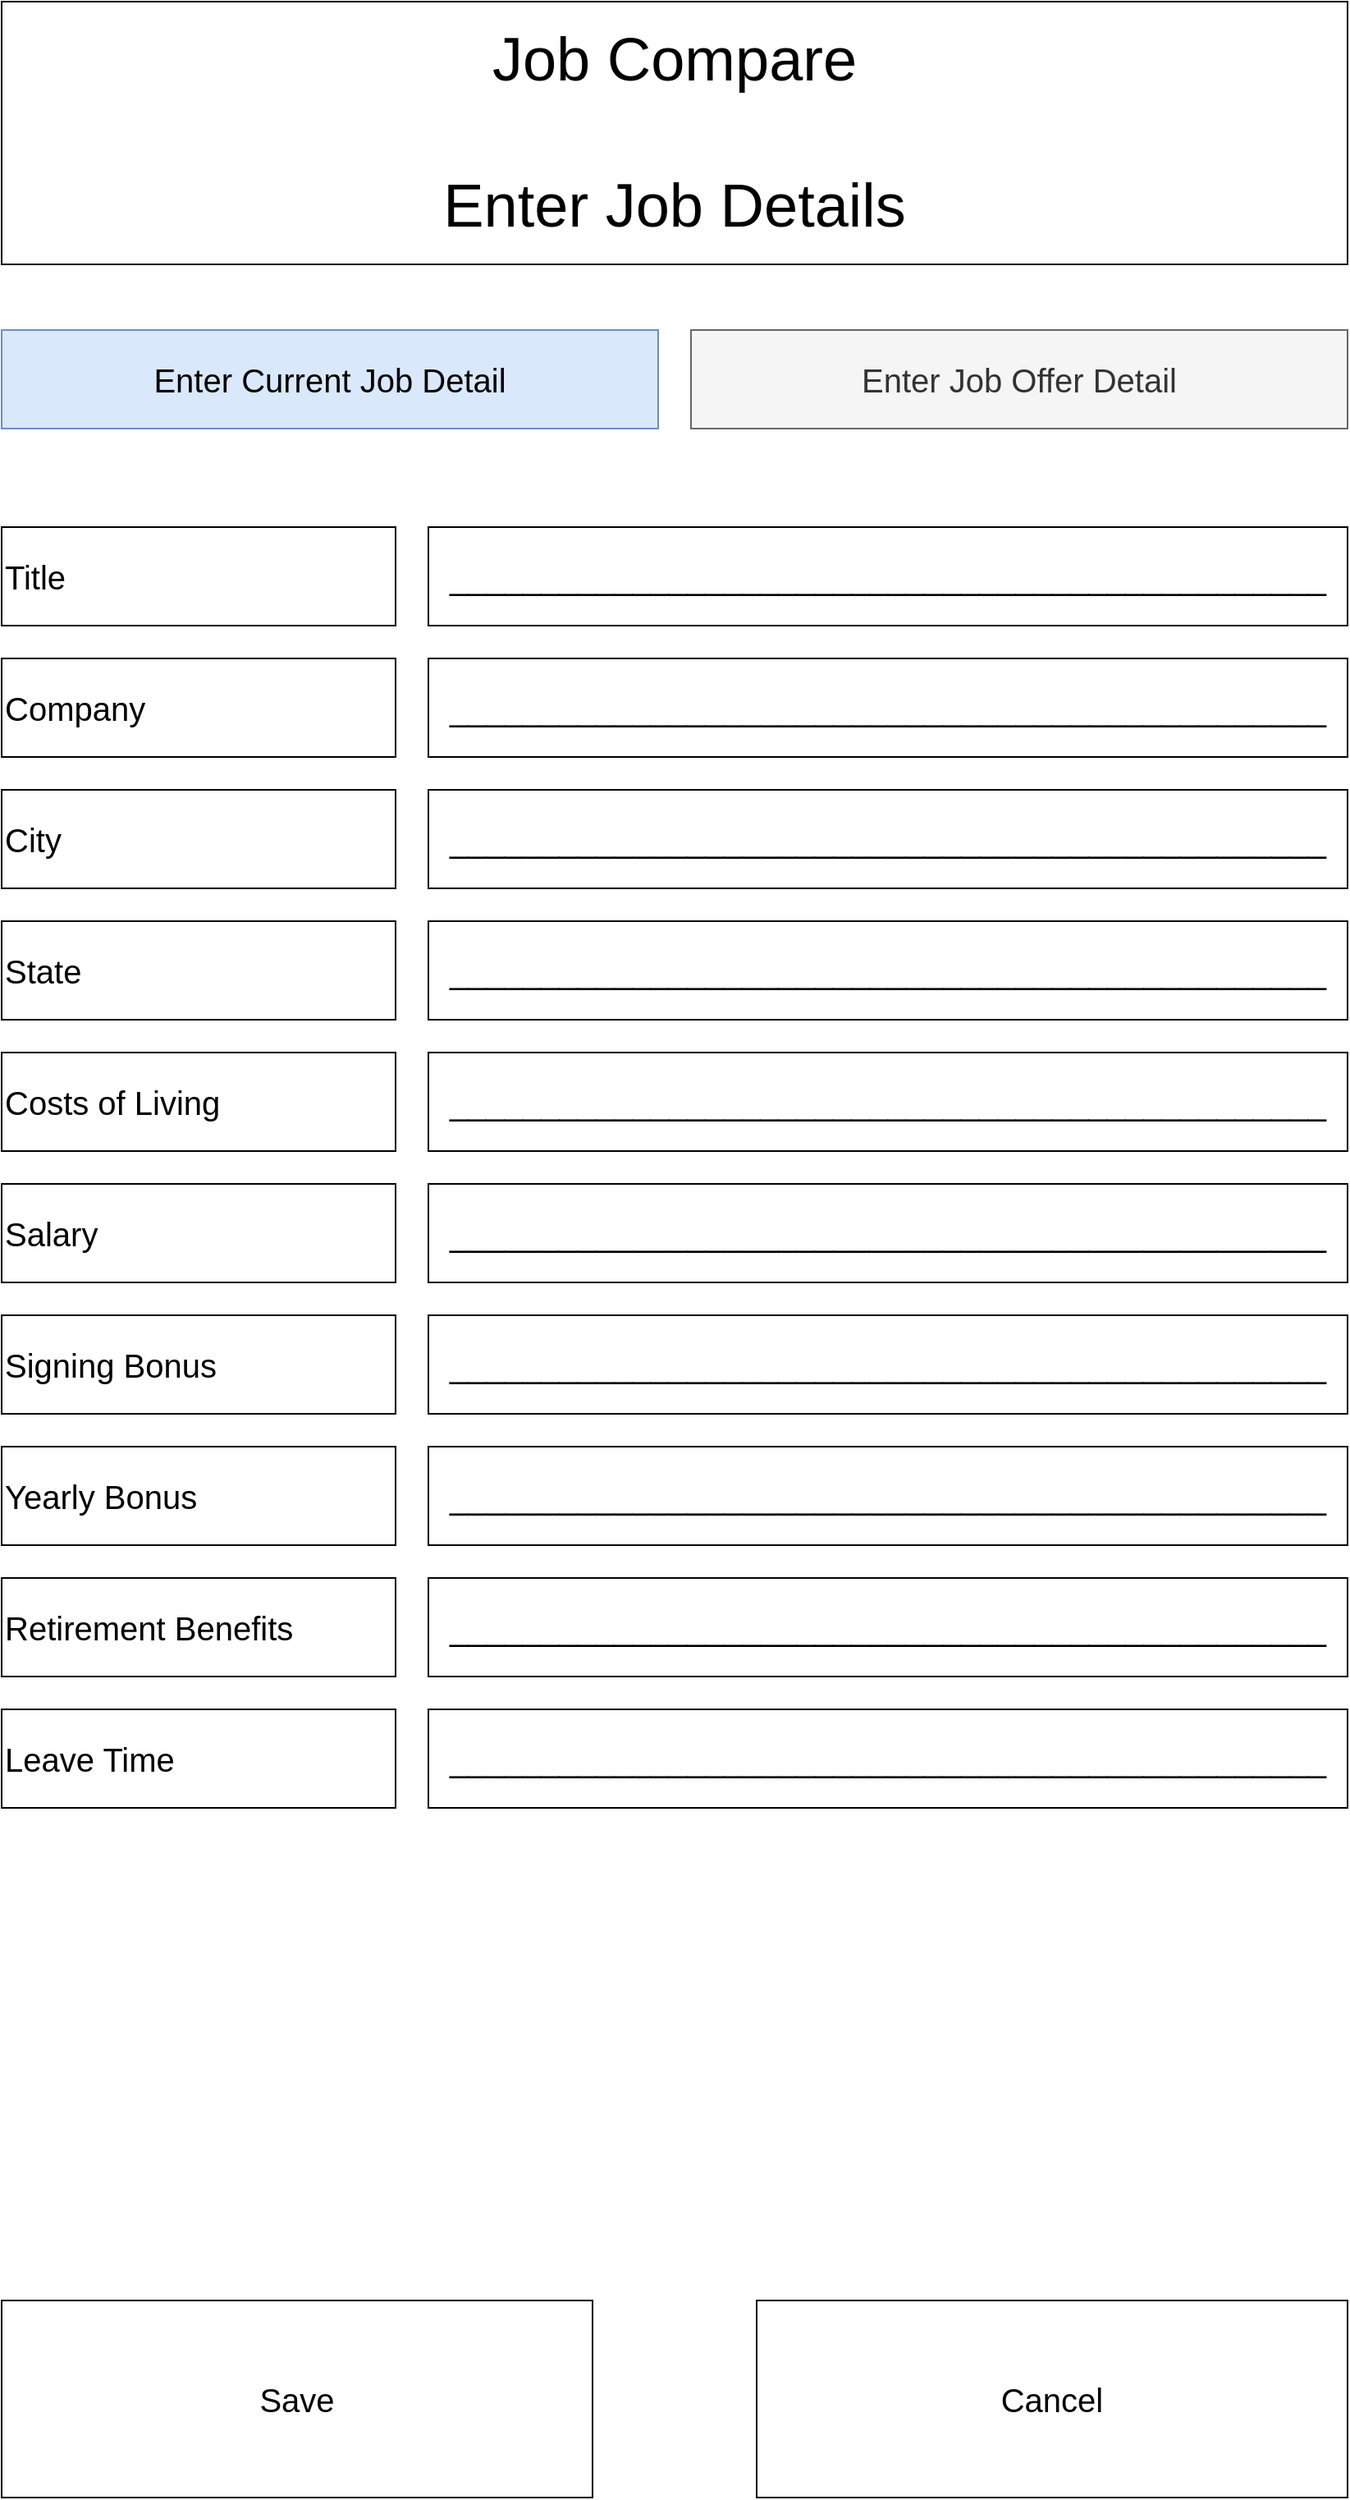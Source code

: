 <mxfile version="13.3.0" type="device"><diagram id="NGKI26cZU8x4v5omjo7a" name="Page-1"><mxGraphModel dx="1422" dy="753" grid="1" gridSize="10" guides="1" tooltips="1" connect="1" arrows="1" fold="1" page="1" pageScale="1" pageWidth="900" pageHeight="1600" math="0" shadow="0"><root><mxCell id="0"/><mxCell id="1" parent="0"/><mxCell id="Wd9sf_JroM0GWLC3m6lP-1" value="&lt;font style=&quot;font-size: 37px&quot;&gt;Job Compare&lt;br&gt;&lt;br&gt;Enter Job Details&lt;/font&gt;" style="rounded=0;whiteSpace=wrap;html=1;" vertex="1" parent="1"><mxGeometry x="40" y="40" width="820" height="160" as="geometry"/></mxCell><mxCell id="Wd9sf_JroM0GWLC3m6lP-2" value="&lt;font style=&quot;font-size: 20px&quot;&gt;Enter Current Job Detail&lt;/font&gt;" style="rounded=0;whiteSpace=wrap;html=1;fillColor=#dae8fc;strokeColor=#6c8ebf;" vertex="1" parent="1"><mxGeometry x="40" y="240" width="400" height="60" as="geometry"/></mxCell><mxCell id="Wd9sf_JroM0GWLC3m6lP-3" value="&lt;font style=&quot;font-size: 20px&quot;&gt;Enter Job Offer Detail&lt;/font&gt;" style="rounded=0;whiteSpace=wrap;html=1;fillColor=#f5f5f5;strokeColor=#666666;fontColor=#333333;" vertex="1" parent="1"><mxGeometry x="460" y="240" width="400" height="60" as="geometry"/></mxCell><mxCell id="Wd9sf_JroM0GWLC3m6lP-4" value="&lt;font style=&quot;font-size: 20px&quot;&gt;Title&lt;/font&gt;" style="rounded=0;whiteSpace=wrap;html=1;align=left;" vertex="1" parent="1"><mxGeometry x="40" y="360" width="240" height="60" as="geometry"/></mxCell><mxCell id="Wd9sf_JroM0GWLC3m6lP-5" value="&lt;span style=&quot;font-size: 20px&quot;&gt;________________________________________________&lt;/span&gt;" style="rounded=0;whiteSpace=wrap;html=1;" vertex="1" parent="1"><mxGeometry x="300" y="360" width="560" height="60" as="geometry"/></mxCell><mxCell id="Wd9sf_JroM0GWLC3m6lP-6" value="&lt;font style=&quot;font-size: 20px&quot;&gt;Company&lt;/font&gt;" style="rounded=0;whiteSpace=wrap;html=1;align=left;" vertex="1" parent="1"><mxGeometry x="40" y="440" width="240" height="60" as="geometry"/></mxCell><mxCell id="Wd9sf_JroM0GWLC3m6lP-7" value="&lt;span style=&quot;font-size: 20px&quot;&gt;________________________________________________&lt;/span&gt;" style="rounded=0;whiteSpace=wrap;html=1;" vertex="1" parent="1"><mxGeometry x="300" y="440" width="560" height="60" as="geometry"/></mxCell><mxCell id="Wd9sf_JroM0GWLC3m6lP-8" value="&lt;font style=&quot;font-size: 20px&quot;&gt;City&lt;/font&gt;" style="rounded=0;whiteSpace=wrap;html=1;align=left;" vertex="1" parent="1"><mxGeometry x="40" y="520" width="240" height="60" as="geometry"/></mxCell><mxCell id="Wd9sf_JroM0GWLC3m6lP-9" value="&lt;span style=&quot;font-size: 20px&quot;&gt;________________________________________________&lt;/span&gt;" style="rounded=0;whiteSpace=wrap;html=1;" vertex="1" parent="1"><mxGeometry x="300" y="520" width="560" height="60" as="geometry"/></mxCell><mxCell id="Wd9sf_JroM0GWLC3m6lP-10" value="&lt;font style=&quot;font-size: 20px&quot;&gt;State&lt;/font&gt;" style="rounded=0;whiteSpace=wrap;html=1;align=left;" vertex="1" parent="1"><mxGeometry x="40" y="600" width="240" height="60" as="geometry"/></mxCell><mxCell id="Wd9sf_JroM0GWLC3m6lP-11" value="&lt;span style=&quot;font-size: 20px&quot;&gt;________________________________________________&lt;/span&gt;" style="rounded=0;whiteSpace=wrap;html=1;" vertex="1" parent="1"><mxGeometry x="300" y="600" width="560" height="60" as="geometry"/></mxCell><mxCell id="Wd9sf_JroM0GWLC3m6lP-12" value="&lt;font style=&quot;font-size: 20px&quot;&gt;Costs of Living&lt;/font&gt;&lt;span style=&quot;color: rgba(0 , 0 , 0 , 0) ; font-family: monospace ; font-size: 0px&quot;&gt;%3CmxGraphModel%3E%3Croot%3E%3CmxCell%20id%3D%220%22%2F%3E%3CmxCell%20id%3D%221%22%20parent%3D%220%22%2F%3E%3CmxCell%20id%3D%222%22%20value%3D%22%26lt%3Bfont%20style%3D%26quot%3Bfont-size%3A%2020px%26quot%3B%26gt%3BState%26lt%3B%2Ffont%26gt%3B%22%20style%3D%22rounded%3D0%3BwhiteSpace%3Dwrap%3Bhtml%3D1%3Balign%3Dleft%3B%22%20vertex%3D%221%22%20parent%3D%221%22%3E%3CmxGeometry%20x%3D%2240%22%20y%3D%22600%22%20width%3D%22240%22%20height%3D%2260%22%20as%3D%22geometry%22%2F%3E%3C%2FmxCell%3E%3CmxCell%20id%3D%223%22%20value%3D%22%26lt%3Bspan%20style%3D%26quot%3Bfont-size%3A%2020px%26quot%3B%26gt%3B________________________________________________%26lt%3B%2Fspan%26gt%3B%22%20style%3D%22rounded%3D0%3BwhiteSpace%3Dwrap%3Bhtml%3D1%3B%22%20vertex%3D%221%22%20parent%3D%221%22%3E%3CmxGeometry%20x%3D%22300%22%20y%3D%22600%22%20width%3D%22560%22%20height%3D%2260%22%20as%3D%22geometry%22%2F%3E%3C%2FmxCell%3E%3C%2Froot%3E%3C%2FmxGraphModel%3E&lt;/span&gt;" style="rounded=0;whiteSpace=wrap;html=1;align=left;" vertex="1" parent="1"><mxGeometry x="40" y="680" width="240" height="60" as="geometry"/></mxCell><mxCell id="Wd9sf_JroM0GWLC3m6lP-13" value="&lt;span style=&quot;font-size: 20px&quot;&gt;________________________________________________&lt;/span&gt;" style="rounded=0;whiteSpace=wrap;html=1;" vertex="1" parent="1"><mxGeometry x="300" y="680" width="560" height="60" as="geometry"/></mxCell><mxCell id="Wd9sf_JroM0GWLC3m6lP-14" value="&lt;font style=&quot;font-size: 20px&quot;&gt;Salary&lt;/font&gt;" style="rounded=0;whiteSpace=wrap;html=1;align=left;" vertex="1" parent="1"><mxGeometry x="40" y="760" width="240" height="60" as="geometry"/></mxCell><mxCell id="Wd9sf_JroM0GWLC3m6lP-15" value="&lt;span style=&quot;font-size: 20px&quot;&gt;________________________________________________&lt;/span&gt;" style="rounded=0;whiteSpace=wrap;html=1;" vertex="1" parent="1"><mxGeometry x="300" y="760" width="560" height="60" as="geometry"/></mxCell><mxCell id="Wd9sf_JroM0GWLC3m6lP-16" value="&lt;font style=&quot;font-size: 20px&quot;&gt;Signing Bonus&lt;/font&gt;" style="rounded=0;whiteSpace=wrap;html=1;align=left;" vertex="1" parent="1"><mxGeometry x="40" y="840" width="240" height="60" as="geometry"/></mxCell><mxCell id="Wd9sf_JroM0GWLC3m6lP-17" value="&lt;span style=&quot;font-size: 20px&quot;&gt;________________________________________________&lt;/span&gt;" style="rounded=0;whiteSpace=wrap;html=1;" vertex="1" parent="1"><mxGeometry x="300" y="840" width="560" height="60" as="geometry"/></mxCell><mxCell id="Wd9sf_JroM0GWLC3m6lP-18" value="&lt;font style=&quot;font-size: 20px&quot;&gt;Yearly Bonus&lt;/font&gt;" style="rounded=0;whiteSpace=wrap;html=1;align=left;" vertex="1" parent="1"><mxGeometry x="40" y="920" width="240" height="60" as="geometry"/></mxCell><mxCell id="Wd9sf_JroM0GWLC3m6lP-19" value="&lt;span style=&quot;font-size: 20px&quot;&gt;________________________________________________&lt;/span&gt;" style="rounded=0;whiteSpace=wrap;html=1;" vertex="1" parent="1"><mxGeometry x="300" y="920" width="560" height="60" as="geometry"/></mxCell><mxCell id="Wd9sf_JroM0GWLC3m6lP-20" value="&lt;font style=&quot;font-size: 20px&quot;&gt;Retirement Benefits&lt;/font&gt;" style="rounded=0;whiteSpace=wrap;html=1;align=left;" vertex="1" parent="1"><mxGeometry x="40" y="1000" width="240" height="60" as="geometry"/></mxCell><mxCell id="Wd9sf_JroM0GWLC3m6lP-21" value="&lt;span style=&quot;font-size: 20px&quot;&gt;________________________________________________&lt;/span&gt;" style="rounded=0;whiteSpace=wrap;html=1;" vertex="1" parent="1"><mxGeometry x="300" y="1000" width="560" height="60" as="geometry"/></mxCell><mxCell id="Wd9sf_JroM0GWLC3m6lP-22" value="&lt;font style=&quot;font-size: 20px&quot;&gt;Leave Time&lt;/font&gt;" style="rounded=0;whiteSpace=wrap;html=1;align=left;" vertex="1" parent="1"><mxGeometry x="40" y="1080" width="240" height="60" as="geometry"/></mxCell><mxCell id="Wd9sf_JroM0GWLC3m6lP-23" value="&lt;span style=&quot;font-size: 20px&quot;&gt;________________________________________________&lt;/span&gt;" style="rounded=0;whiteSpace=wrap;html=1;" vertex="1" parent="1"><mxGeometry x="300" y="1080" width="560" height="60" as="geometry"/></mxCell><mxCell id="Wd9sf_JroM0GWLC3m6lP-24" value="&lt;font style=&quot;font-size: 20px&quot;&gt;Save&lt;/font&gt;" style="rounded=0;whiteSpace=wrap;html=1;" vertex="1" parent="1"><mxGeometry x="40" y="1440" width="360" height="120" as="geometry"/></mxCell><mxCell id="Wd9sf_JroM0GWLC3m6lP-25" value="&lt;font style=&quot;font-size: 20px&quot;&gt;Cancel&lt;/font&gt;" style="rounded=0;whiteSpace=wrap;html=1;" vertex="1" parent="1"><mxGeometry x="500" y="1440" width="360" height="120" as="geometry"/></mxCell></root></mxGraphModel></diagram></mxfile>